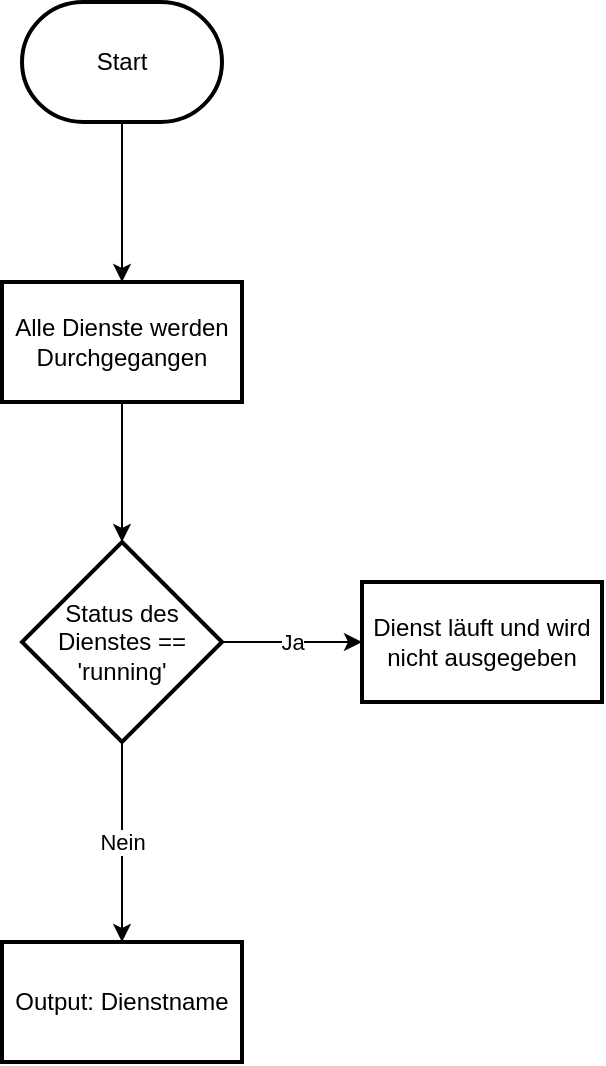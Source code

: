 <mxfile version="20.8.10" type="device"><diagram id="pZGuzV-7KMgUgZSwGY06" name="Seite-1"><mxGraphModel dx="2027" dy="1156" grid="1" gridSize="10" guides="1" tooltips="1" connect="1" arrows="1" fold="1" page="1" pageScale="1" pageWidth="827" pageHeight="1169" math="0" shadow="0"><root><mxCell id="0"/><mxCell id="1" parent="0"/><mxCell id="0mabzDZ3RLWnFVzBTnuv-3" value="" style="edgeStyle=orthogonalEdgeStyle;rounded=0;orthogonalLoop=1;jettySize=auto;html=1;" edge="1" parent="1" source="0mabzDZ3RLWnFVzBTnuv-1" target="0mabzDZ3RLWnFVzBTnuv-2"><mxGeometry relative="1" as="geometry"/></mxCell><mxCell id="0mabzDZ3RLWnFVzBTnuv-1" value="Start" style="strokeWidth=2;html=1;shape=mxgraph.flowchart.terminator;whiteSpace=wrap;" vertex="1" parent="1"><mxGeometry x="350" y="40" width="100" height="60" as="geometry"/></mxCell><mxCell id="0mabzDZ3RLWnFVzBTnuv-5" value="" style="edgeStyle=orthogonalEdgeStyle;rounded=0;orthogonalLoop=1;jettySize=auto;html=1;" edge="1" parent="1" source="0mabzDZ3RLWnFVzBTnuv-2" target="0mabzDZ3RLWnFVzBTnuv-4"><mxGeometry relative="1" as="geometry"/></mxCell><mxCell id="0mabzDZ3RLWnFVzBTnuv-2" value="Alle Dienste werden Durchgegangen" style="whiteSpace=wrap;html=1;strokeWidth=2;" vertex="1" parent="1"><mxGeometry x="340" y="180" width="120" height="60" as="geometry"/></mxCell><mxCell id="0mabzDZ3RLWnFVzBTnuv-7" value="Ja" style="edgeStyle=orthogonalEdgeStyle;rounded=0;orthogonalLoop=1;jettySize=auto;html=1;" edge="1" parent="1" source="0mabzDZ3RLWnFVzBTnuv-4" target="0mabzDZ3RLWnFVzBTnuv-6"><mxGeometry relative="1" as="geometry"/></mxCell><mxCell id="0mabzDZ3RLWnFVzBTnuv-9" value="Nein" style="edgeStyle=orthogonalEdgeStyle;rounded=0;orthogonalLoop=1;jettySize=auto;html=1;" edge="1" parent="1" source="0mabzDZ3RLWnFVzBTnuv-4" target="0mabzDZ3RLWnFVzBTnuv-8"><mxGeometry relative="1" as="geometry"/></mxCell><mxCell id="0mabzDZ3RLWnFVzBTnuv-4" value="Status des Dienstes == 'running'" style="rhombus;whiteSpace=wrap;html=1;strokeWidth=2;" vertex="1" parent="1"><mxGeometry x="350" y="310" width="100" height="100" as="geometry"/></mxCell><mxCell id="0mabzDZ3RLWnFVzBTnuv-6" value="Dienst läuft und wird nicht ausgegeben" style="whiteSpace=wrap;html=1;strokeWidth=2;" vertex="1" parent="1"><mxGeometry x="520" y="330" width="120" height="60" as="geometry"/></mxCell><mxCell id="0mabzDZ3RLWnFVzBTnuv-8" value="Output: Dienstname" style="whiteSpace=wrap;html=1;strokeWidth=2;" vertex="1" parent="1"><mxGeometry x="340" y="510" width="120" height="60" as="geometry"/></mxCell></root></mxGraphModel></diagram></mxfile>